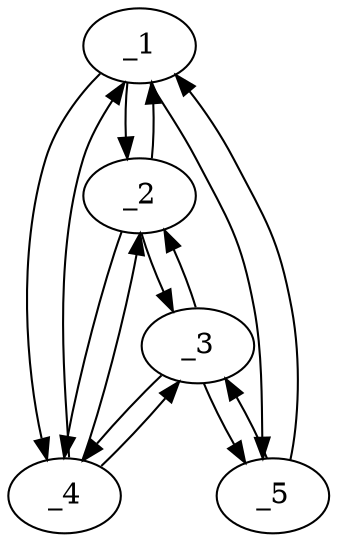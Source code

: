 digraph f1585_10 {
	_1	 [x="55.000000",
		y="111.000000"];
	_2	 [x="57.000000",
		y="111.000000"];
	_1 -> _2	 [angle="0.000000",
		orient="0.000000"];
	_4	 [x="57.000000",
		y="113.000000"];
	_1 -> _4	 [angle="0.785398",
		orient="0.707107"];
	_5	 [x="48.000000",
		y="97.000000"];
	_1 -> _5	 [angle="-2.034444",
		orient="-0.894427"];
	_2 -> _1	 [angle="3.141593",
		orient="0.000000"];
	_3	 [x="59.000000",
		y="111.000000"];
	_2 -> _3	 [angle="0.000000",
		orient="0.000000"];
	_2 -> _4	 [angle="1.570796",
		orient="1.000000"];
	_3 -> _2	 [angle="3.141593",
		orient="0.000000"];
	_3 -> _4	 [angle="2.356194",
		orient="0.707107"];
	_3 -> _5	 [angle="-2.236766",
		orient="-0.786318"];
	_4 -> _1	 [angle="-2.356194",
		orient="-0.707107"];
	_4 -> _2	 [angle="-1.570796",
		orient="-1.000000"];
	_4 -> _3	 [angle="-0.785398",
		orient="-0.707107"];
	_5 -> _1	 [angle="1.107149",
		orient="0.894427"];
	_5 -> _3	 [angle="0.904827",
		orient="0.786318"];
}
